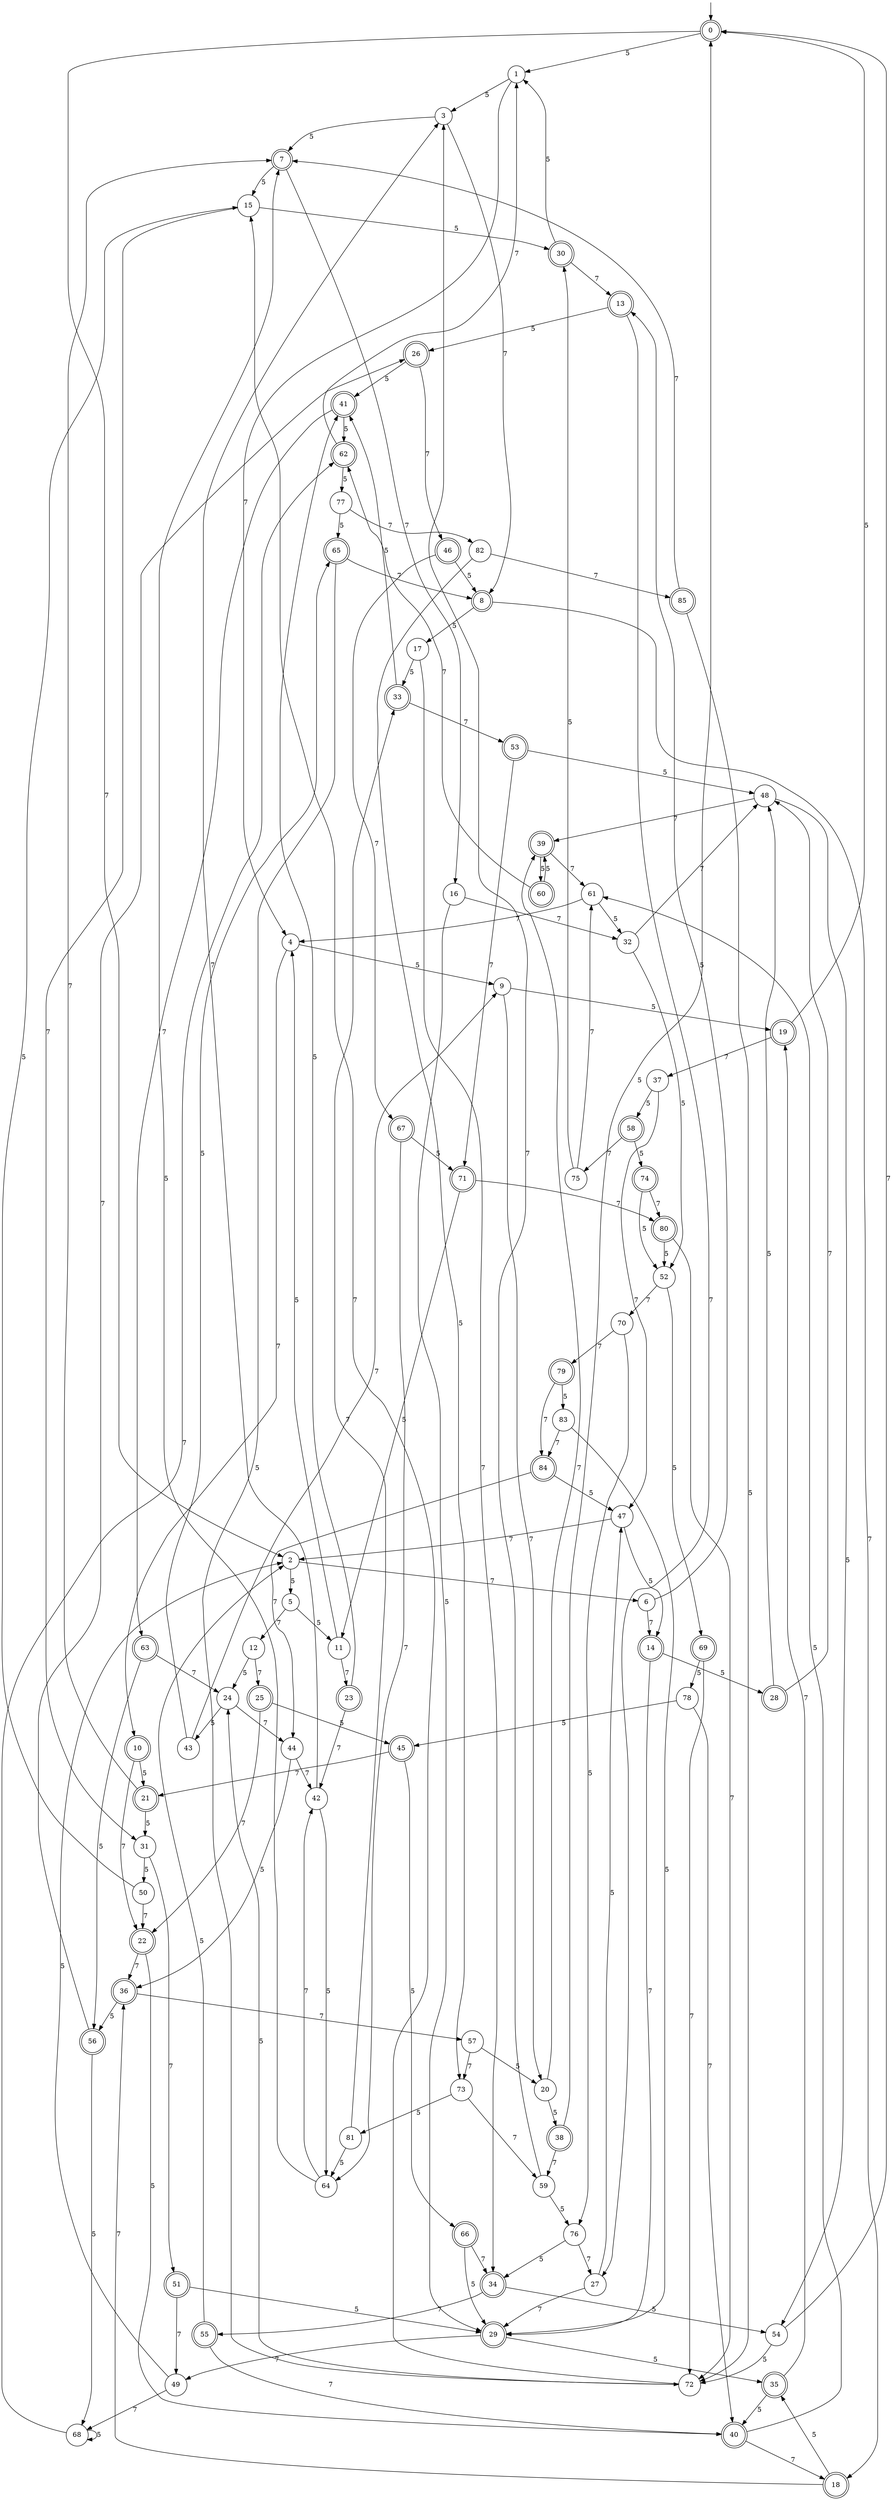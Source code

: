 digraph g {

	s0 [shape="doublecircle" label="0"];
	s1 [shape="circle" label="1"];
	s2 [shape="circle" label="2"];
	s3 [shape="circle" label="3"];
	s4 [shape="circle" label="4"];
	s5 [shape="circle" label="5"];
	s6 [shape="circle" label="6"];
	s7 [shape="doublecircle" label="7"];
	s8 [shape="doublecircle" label="8"];
	s9 [shape="circle" label="9"];
	s10 [shape="doublecircle" label="10"];
	s11 [shape="circle" label="11"];
	s12 [shape="circle" label="12"];
	s13 [shape="doublecircle" label="13"];
	s14 [shape="doublecircle" label="14"];
	s15 [shape="circle" label="15"];
	s16 [shape="circle" label="16"];
	s17 [shape="circle" label="17"];
	s18 [shape="doublecircle" label="18"];
	s19 [shape="doublecircle" label="19"];
	s20 [shape="circle" label="20"];
	s21 [shape="doublecircle" label="21"];
	s22 [shape="doublecircle" label="22"];
	s23 [shape="doublecircle" label="23"];
	s24 [shape="circle" label="24"];
	s25 [shape="doublecircle" label="25"];
	s26 [shape="doublecircle" label="26"];
	s27 [shape="circle" label="27"];
	s28 [shape="doublecircle" label="28"];
	s29 [shape="doublecircle" label="29"];
	s30 [shape="doublecircle" label="30"];
	s31 [shape="circle" label="31"];
	s32 [shape="circle" label="32"];
	s33 [shape="doublecircle" label="33"];
	s34 [shape="doublecircle" label="34"];
	s35 [shape="doublecircle" label="35"];
	s36 [shape="doublecircle" label="36"];
	s37 [shape="circle" label="37"];
	s38 [shape="doublecircle" label="38"];
	s39 [shape="doublecircle" label="39"];
	s40 [shape="doublecircle" label="40"];
	s41 [shape="doublecircle" label="41"];
	s42 [shape="circle" label="42"];
	s43 [shape="circle" label="43"];
	s44 [shape="circle" label="44"];
	s45 [shape="doublecircle" label="45"];
	s46 [shape="doublecircle" label="46"];
	s47 [shape="circle" label="47"];
	s48 [shape="circle" label="48"];
	s49 [shape="circle" label="49"];
	s50 [shape="circle" label="50"];
	s51 [shape="doublecircle" label="51"];
	s52 [shape="circle" label="52"];
	s53 [shape="doublecircle" label="53"];
	s54 [shape="circle" label="54"];
	s55 [shape="doublecircle" label="55"];
	s56 [shape="doublecircle" label="56"];
	s57 [shape="circle" label="57"];
	s58 [shape="doublecircle" label="58"];
	s59 [shape="circle" label="59"];
	s60 [shape="doublecircle" label="60"];
	s61 [shape="circle" label="61"];
	s62 [shape="doublecircle" label="62"];
	s63 [shape="doublecircle" label="63"];
	s64 [shape="circle" label="64"];
	s65 [shape="doublecircle" label="65"];
	s66 [shape="doublecircle" label="66"];
	s67 [shape="doublecircle" label="67"];
	s68 [shape="circle" label="68"];
	s69 [shape="doublecircle" label="69"];
	s70 [shape="circle" label="70"];
	s71 [shape="doublecircle" label="71"];
	s72 [shape="circle" label="72"];
	s73 [shape="circle" label="73"];
	s74 [shape="doublecircle" label="74"];
	s75 [shape="circle" label="75"];
	s76 [shape="circle" label="76"];
	s77 [shape="circle" label="77"];
	s78 [shape="circle" label="78"];
	s79 [shape="doublecircle" label="79"];
	s80 [shape="doublecircle" label="80"];
	s81 [shape="circle" label="81"];
	s82 [shape="circle" label="82"];
	s83 [shape="circle" label="83"];
	s84 [shape="doublecircle" label="84"];
	s85 [shape="doublecircle" label="85"];
	s0 -> s1 [label="5"];
	s0 -> s2 [label="7"];
	s1 -> s3 [label="5"];
	s1 -> s4 [label="7"];
	s2 -> s5 [label="5"];
	s2 -> s6 [label="7"];
	s3 -> s7 [label="5"];
	s3 -> s8 [label="7"];
	s4 -> s9 [label="5"];
	s4 -> s10 [label="7"];
	s5 -> s11 [label="5"];
	s5 -> s12 [label="7"];
	s6 -> s13 [label="5"];
	s6 -> s14 [label="7"];
	s7 -> s15 [label="5"];
	s7 -> s16 [label="7"];
	s8 -> s17 [label="5"];
	s8 -> s18 [label="7"];
	s9 -> s19 [label="5"];
	s9 -> s20 [label="7"];
	s10 -> s21 [label="5"];
	s10 -> s22 [label="7"];
	s11 -> s4 [label="5"];
	s11 -> s23 [label="7"];
	s12 -> s24 [label="5"];
	s12 -> s25 [label="7"];
	s13 -> s26 [label="5"];
	s13 -> s27 [label="7"];
	s14 -> s28 [label="5"];
	s14 -> s29 [label="7"];
	s15 -> s30 [label="5"];
	s15 -> s31 [label="7"];
	s16 -> s29 [label="5"];
	s16 -> s32 [label="7"];
	s17 -> s33 [label="5"];
	s17 -> s34 [label="7"];
	s18 -> s35 [label="5"];
	s18 -> s36 [label="7"];
	s19 -> s0 [label="5"];
	s19 -> s37 [label="7"];
	s20 -> s38 [label="5"];
	s20 -> s39 [label="7"];
	s21 -> s31 [label="5"];
	s21 -> s7 [label="7"];
	s22 -> s40 [label="5"];
	s22 -> s36 [label="7"];
	s23 -> s41 [label="5"];
	s23 -> s42 [label="7"];
	s24 -> s43 [label="5"];
	s24 -> s44 [label="7"];
	s25 -> s45 [label="5"];
	s25 -> s22 [label="7"];
	s26 -> s41 [label="5"];
	s26 -> s46 [label="7"];
	s27 -> s47 [label="5"];
	s27 -> s29 [label="7"];
	s28 -> s48 [label="5"];
	s28 -> s48 [label="7"];
	s29 -> s35 [label="5"];
	s29 -> s49 [label="7"];
	s30 -> s1 [label="5"];
	s30 -> s13 [label="7"];
	s31 -> s50 [label="5"];
	s31 -> s51 [label="7"];
	s32 -> s52 [label="5"];
	s32 -> s48 [label="7"];
	s33 -> s41 [label="5"];
	s33 -> s53 [label="7"];
	s34 -> s54 [label="5"];
	s34 -> s55 [label="7"];
	s35 -> s40 [label="5"];
	s35 -> s19 [label="7"];
	s36 -> s56 [label="5"];
	s36 -> s57 [label="7"];
	s37 -> s58 [label="5"];
	s37 -> s47 [label="7"];
	s38 -> s0 [label="5"];
	s38 -> s59 [label="7"];
	s39 -> s60 [label="5"];
	s39 -> s61 [label="7"];
	s40 -> s61 [label="5"];
	s40 -> s18 [label="7"];
	s41 -> s62 [label="5"];
	s41 -> s63 [label="7"];
	s42 -> s64 [label="5"];
	s42 -> s3 [label="7"];
	s43 -> s65 [label="5"];
	s43 -> s9 [label="7"];
	s44 -> s36 [label="5"];
	s44 -> s42 [label="7"];
	s45 -> s66 [label="5"];
	s45 -> s21 [label="7"];
	s46 -> s8 [label="5"];
	s46 -> s67 [label="7"];
	s47 -> s14 [label="5"];
	s47 -> s2 [label="7"];
	s48 -> s54 [label="5"];
	s48 -> s39 [label="7"];
	s49 -> s2 [label="5"];
	s49 -> s68 [label="7"];
	s50 -> s15 [label="5"];
	s50 -> s22 [label="7"];
	s51 -> s29 [label="5"];
	s51 -> s49 [label="7"];
	s52 -> s69 [label="5"];
	s52 -> s70 [label="7"];
	s53 -> s48 [label="5"];
	s53 -> s71 [label="7"];
	s54 -> s72 [label="5"];
	s54 -> s0 [label="7"];
	s55 -> s2 [label="5"];
	s55 -> s40 [label="7"];
	s56 -> s68 [label="5"];
	s56 -> s26 [label="7"];
	s57 -> s20 [label="5"];
	s57 -> s73 [label="7"];
	s58 -> s74 [label="5"];
	s58 -> s75 [label="7"];
	s59 -> s76 [label="5"];
	s59 -> s3 [label="7"];
	s60 -> s39 [label="5"];
	s60 -> s62 [label="7"];
	s61 -> s32 [label="5"];
	s61 -> s4 [label="7"];
	s62 -> s77 [label="5"];
	s62 -> s1 [label="7"];
	s63 -> s56 [label="5"];
	s63 -> s24 [label="7"];
	s64 -> s7 [label="5"];
	s64 -> s42 [label="7"];
	s65 -> s72 [label="5"];
	s65 -> s8 [label="7"];
	s66 -> s29 [label="5"];
	s66 -> s34 [label="7"];
	s67 -> s71 [label="5"];
	s67 -> s64 [label="7"];
	s68 -> s68 [label="5"];
	s68 -> s62 [label="7"];
	s69 -> s78 [label="5"];
	s69 -> s72 [label="7"];
	s70 -> s76 [label="5"];
	s70 -> s79 [label="7"];
	s71 -> s11 [label="5"];
	s71 -> s80 [label="7"];
	s72 -> s24 [label="5"];
	s72 -> s15 [label="7"];
	s73 -> s81 [label="5"];
	s73 -> s59 [label="7"];
	s74 -> s52 [label="5"];
	s74 -> s80 [label="7"];
	s75 -> s30 [label="5"];
	s75 -> s61 [label="7"];
	s76 -> s34 [label="5"];
	s76 -> s27 [label="7"];
	s77 -> s65 [label="5"];
	s77 -> s82 [label="7"];
	s78 -> s45 [label="5"];
	s78 -> s40 [label="7"];
	s79 -> s83 [label="5"];
	s79 -> s84 [label="7"];
	s80 -> s52 [label="5"];
	s80 -> s72 [label="7"];
	s81 -> s64 [label="5"];
	s81 -> s33 [label="7"];
	s82 -> s73 [label="5"];
	s82 -> s85 [label="7"];
	s83 -> s29 [label="5"];
	s83 -> s84 [label="7"];
	s84 -> s47 [label="5"];
	s84 -> s44 [label="7"];
	s85 -> s72 [label="5"];
	s85 -> s7 [label="7"];

__start0 [label="" shape="none" width="0" height="0"];
__start0 -> s0;

}
